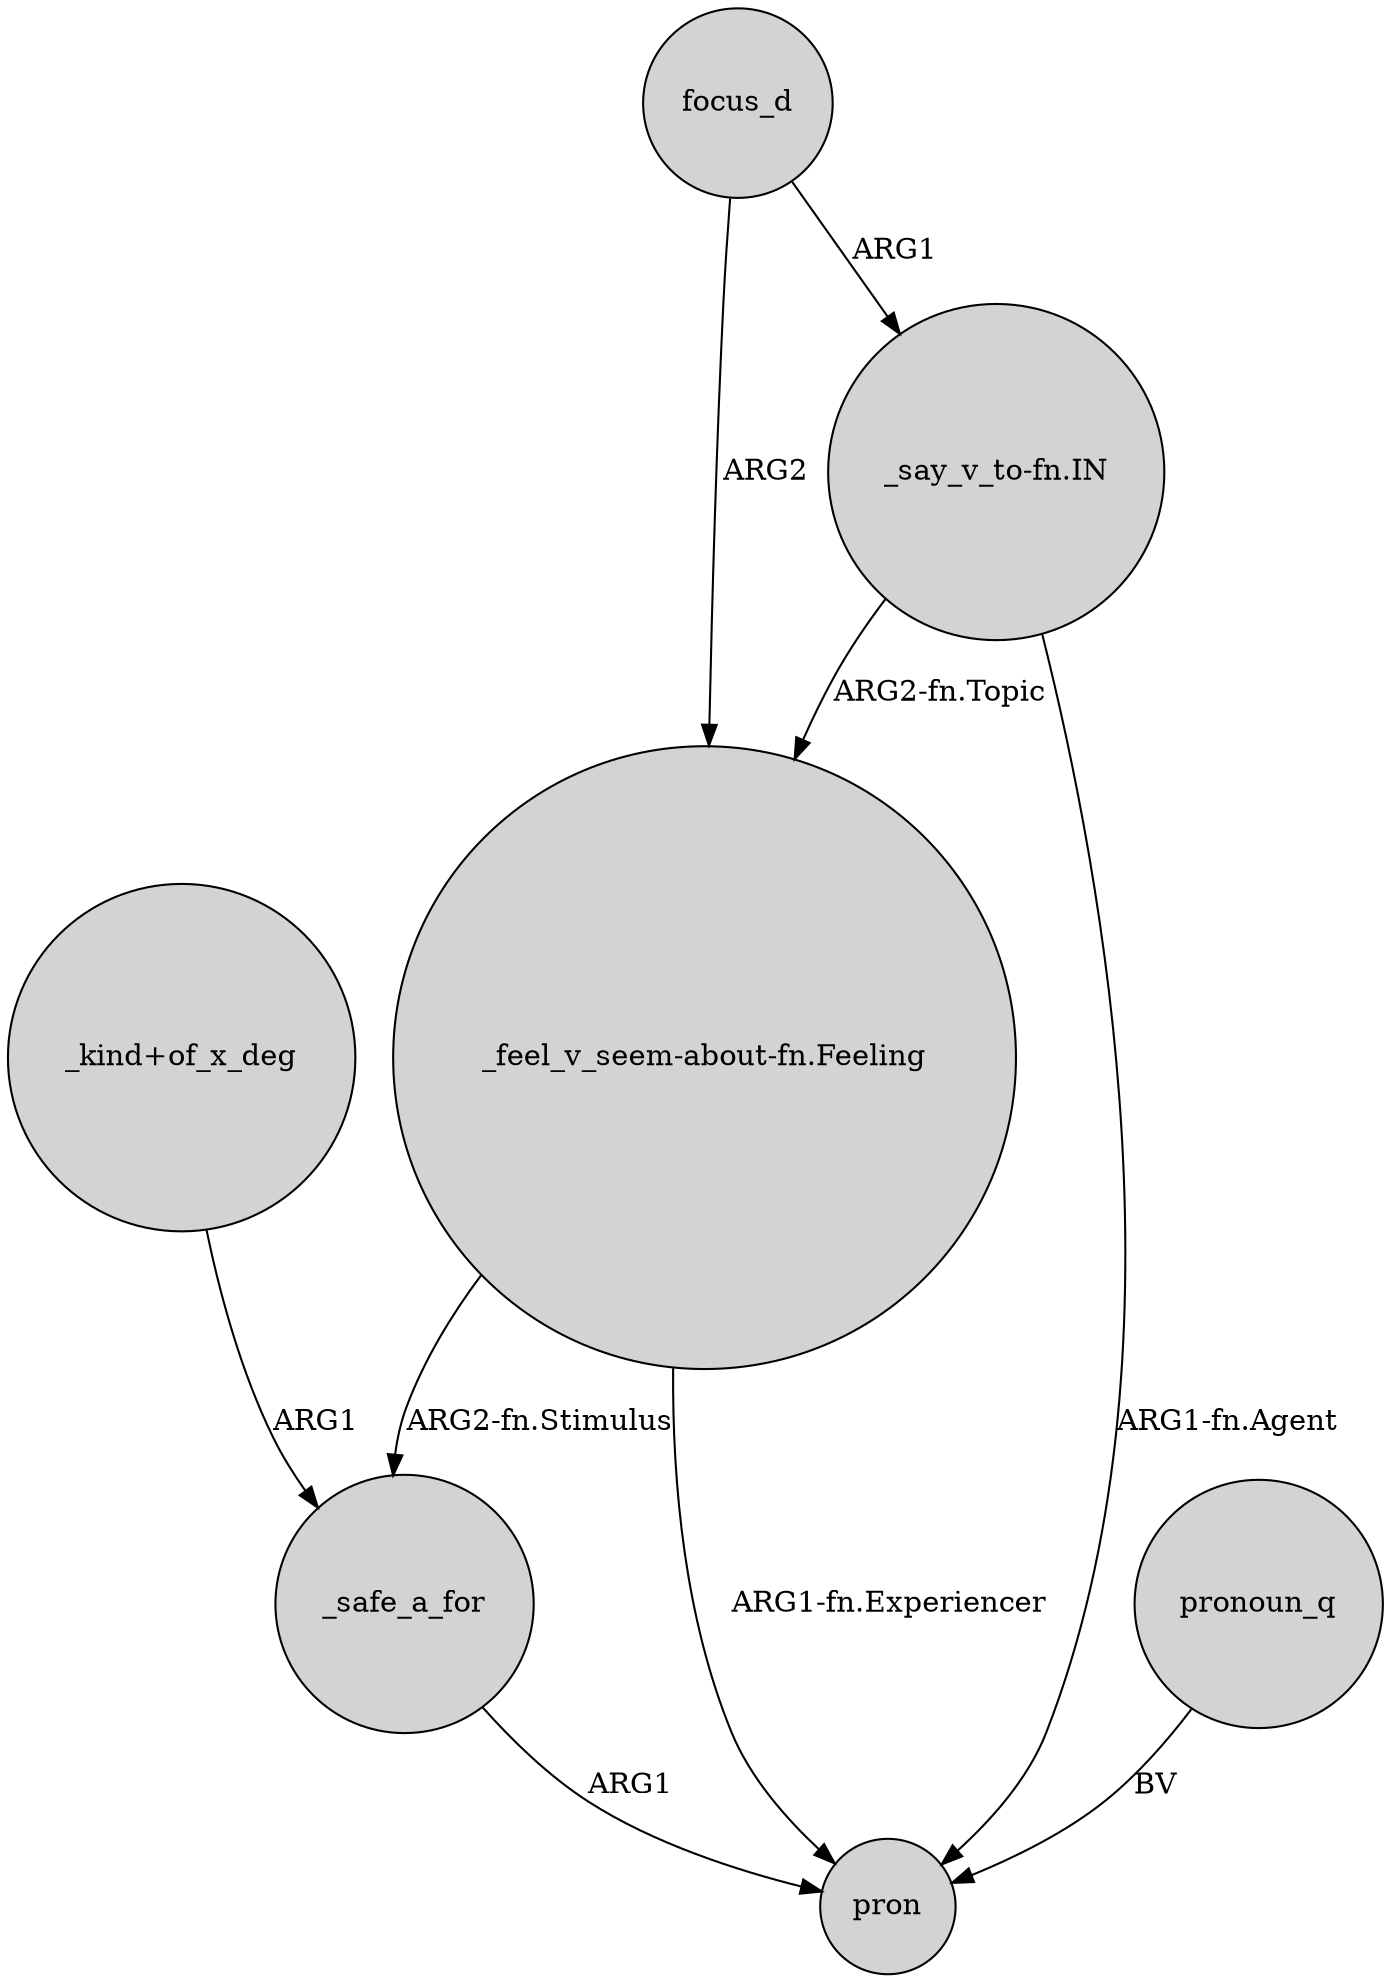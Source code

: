 digraph {
	node [shape=circle style=filled]
	"_kind+of_x_deg" -> _safe_a_for [label=ARG1]
	"_feel_v_seem-about-fn.Feeling" -> _safe_a_for [label="ARG2-fn.Stimulus"]
	focus_d -> "_feel_v_seem-about-fn.Feeling" [label=ARG2]
	_safe_a_for -> pron [label=ARG1]
	"_feel_v_seem-about-fn.Feeling" -> pron [label="ARG1-fn.Experiencer"]
	"_say_v_to-fn.IN" -> "_feel_v_seem-about-fn.Feeling" [label="ARG2-fn.Topic"]
	focus_d -> "_say_v_to-fn.IN" [label=ARG1]
	"_say_v_to-fn.IN" -> pron [label="ARG1-fn.Agent"]
	pronoun_q -> pron [label=BV]
}
